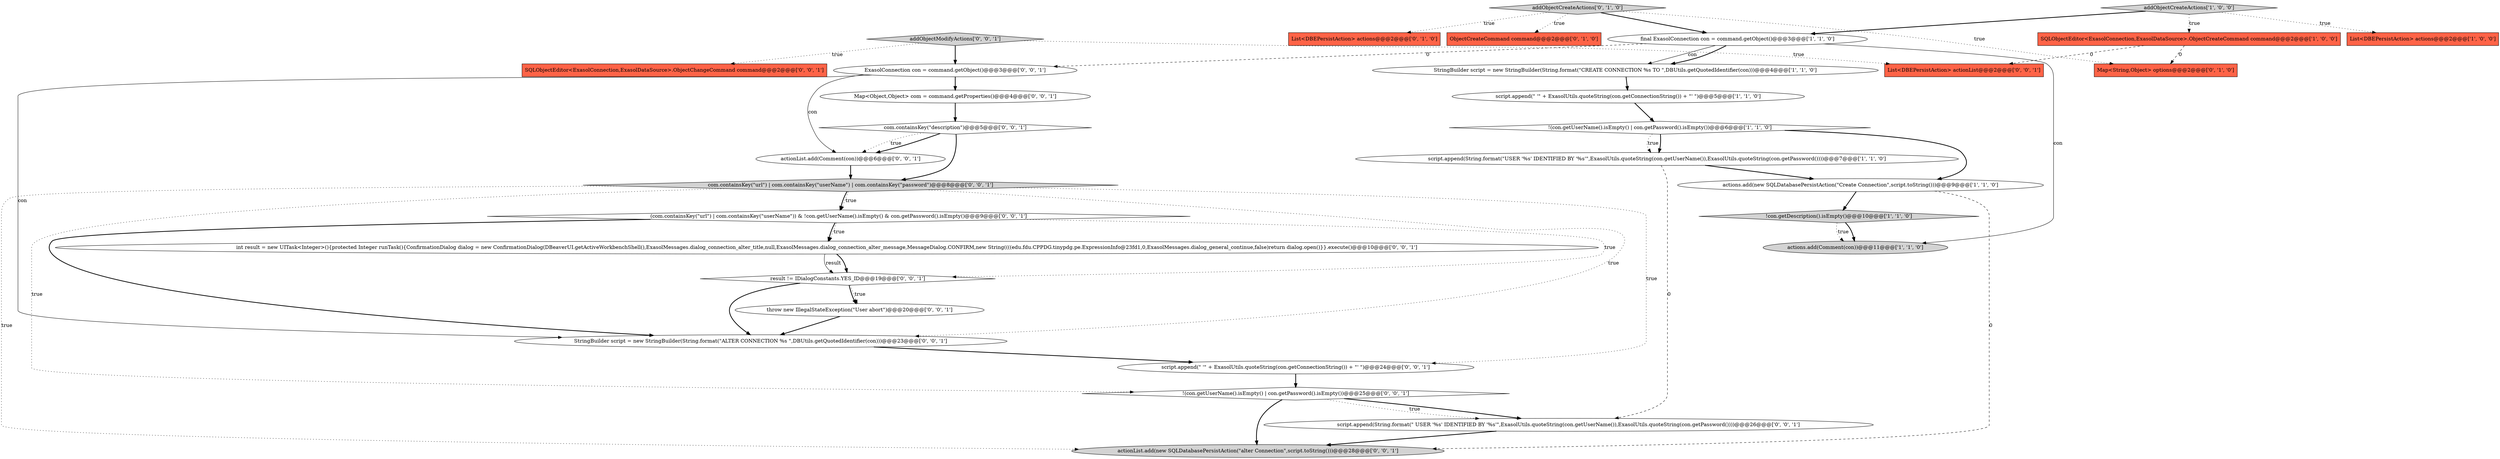 digraph {
15 [style = filled, label = "result != IDialogConstants.YES_ID@@@19@@@['0', '0', '1']", fillcolor = white, shape = diamond image = "AAA0AAABBB3BBB"];
23 [style = filled, label = "int result = new UITask<Integer>(){protected Integer runTask(){ConfirmationDialog dialog = new ConfirmationDialog(DBeaverUI.getActiveWorkbenchShell(),ExasolMessages.dialog_connection_alter_title,null,ExasolMessages.dialog_connection_alter_message,MessageDialog.CONFIRM,new String((((edu.fdu.CPPDG.tinypdg.pe.ExpressionInfo@23fd1,0,ExasolMessages.dialog_general_continue,false)return dialog.open()}}.execute()@@@10@@@['0', '0', '1']", fillcolor = white, shape = ellipse image = "AAA0AAABBB3BBB"];
12 [style = filled, label = "addObjectCreateActions['0', '1', '0']", fillcolor = lightgray, shape = diamond image = "AAA0AAABBB2BBB"];
11 [style = filled, label = "List<DBEPersistAction> actions@@@2@@@['0', '1', '0']", fillcolor = tomato, shape = box image = "AAA0AAABBB2BBB"];
30 [style = filled, label = "(com.containsKey(\"url\") | com.containsKey(\"userName\")) & !con.getUserName().isEmpty() & con.getPassword().isEmpty()@@@9@@@['0', '0', '1']", fillcolor = white, shape = diamond image = "AAA0AAABBB3BBB"];
6 [style = filled, label = "script.append(\" '\" + ExasolUtils.quoteString(con.getConnectionString()) + \"' \")@@@5@@@['1', '1', '0']", fillcolor = white, shape = ellipse image = "AAA0AAABBB1BBB"];
14 [style = filled, label = "Map<String,Object> options@@@2@@@['0', '1', '0']", fillcolor = tomato, shape = box image = "AAA1AAABBB2BBB"];
20 [style = filled, label = "List<DBEPersistAction> actionList@@@2@@@['0', '0', '1']", fillcolor = tomato, shape = box image = "AAA0AAABBB3BBB"];
27 [style = filled, label = "script.append(\" '\" + ExasolUtils.quoteString(con.getConnectionString()) + \"' \")@@@24@@@['0', '0', '1']", fillcolor = white, shape = ellipse image = "AAA0AAABBB3BBB"];
1 [style = filled, label = "script.append(String.format(\"USER '%s' IDENTIFIED BY '%s'\",ExasolUtils.quoteString(con.getUserName()),ExasolUtils.quoteString(con.getPassword())))@@@7@@@['1', '1', '0']", fillcolor = white, shape = ellipse image = "AAA0AAABBB1BBB"];
17 [style = filled, label = "addObjectModifyActions['0', '0', '1']", fillcolor = lightgray, shape = diamond image = "AAA0AAABBB3BBB"];
28 [style = filled, label = "com.containsKey(\"description\")@@@5@@@['0', '0', '1']", fillcolor = white, shape = diamond image = "AAA0AAABBB3BBB"];
13 [style = filled, label = "ObjectCreateCommand command@@@2@@@['0', '1', '0']", fillcolor = tomato, shape = box image = "AAA0AAABBB2BBB"];
9 [style = filled, label = "!con.getDescription().isEmpty()@@@10@@@['1', '1', '0']", fillcolor = lightgray, shape = diamond image = "AAA0AAABBB1BBB"];
31 [style = filled, label = "script.append(String.format(\" USER '%s' IDENTIFIED BY '%s'\",ExasolUtils.quoteString(con.getUserName()),ExasolUtils.quoteString(con.getPassword())))@@@26@@@['0', '0', '1']", fillcolor = white, shape = ellipse image = "AAA0AAABBB3BBB"];
19 [style = filled, label = "StringBuilder script = new StringBuilder(String.format(\"ALTER CONNECTION %s \",DBUtils.getQuotedIdentifier(con)))@@@23@@@['0', '0', '1']", fillcolor = white, shape = ellipse image = "AAA0AAABBB3BBB"];
29 [style = filled, label = "ExasolConnection con = command.getObject()@@@3@@@['0', '0', '1']", fillcolor = white, shape = ellipse image = "AAA0AAABBB3BBB"];
2 [style = filled, label = "actions.add(Comment(con))@@@11@@@['1', '1', '0']", fillcolor = lightgray, shape = ellipse image = "AAA0AAABBB1BBB"];
25 [style = filled, label = "Map<Object,Object> com = command.getProperties()@@@4@@@['0', '0', '1']", fillcolor = white, shape = ellipse image = "AAA0AAABBB3BBB"];
0 [style = filled, label = "List<DBEPersistAction> actions@@@2@@@['1', '0', '0']", fillcolor = tomato, shape = box image = "AAA0AAABBB1BBB"];
4 [style = filled, label = "final ExasolConnection con = command.getObject()@@@3@@@['1', '1', '0']", fillcolor = white, shape = ellipse image = "AAA0AAABBB1BBB"];
7 [style = filled, label = "!(con.getUserName().isEmpty() | con.getPassword().isEmpty())@@@6@@@['1', '1', '0']", fillcolor = white, shape = diamond image = "AAA0AAABBB1BBB"];
22 [style = filled, label = "!(con.getUserName().isEmpty() | con.getPassword().isEmpty())@@@25@@@['0', '0', '1']", fillcolor = white, shape = diamond image = "AAA0AAABBB3BBB"];
26 [style = filled, label = "com.containsKey(\"url\") | com.containsKey(\"userName\") | com.containsKey(\"password\")@@@8@@@['0', '0', '1']", fillcolor = lightgray, shape = diamond image = "AAA0AAABBB3BBB"];
21 [style = filled, label = "actionList.add(Comment(con))@@@6@@@['0', '0', '1']", fillcolor = white, shape = ellipse image = "AAA0AAABBB3BBB"];
16 [style = filled, label = "SQLObjectEditor<ExasolConnection,ExasolDataSource>.ObjectChangeCommand command@@@2@@@['0', '0', '1']", fillcolor = tomato, shape = box image = "AAA0AAABBB3BBB"];
10 [style = filled, label = "actions.add(new SQLDatabasePersistAction(\"Create Connection\",script.toString()))@@@9@@@['1', '1', '0']", fillcolor = white, shape = ellipse image = "AAA0AAABBB1BBB"];
3 [style = filled, label = "SQLObjectEditor<ExasolConnection,ExasolDataSource>.ObjectCreateCommand command@@@2@@@['1', '0', '0']", fillcolor = tomato, shape = box image = "AAA1AAABBB1BBB"];
8 [style = filled, label = "StringBuilder script = new StringBuilder(String.format(\"CREATE CONNECTION %s TO \",DBUtils.getQuotedIdentifier(con)))@@@4@@@['1', '1', '0']", fillcolor = white, shape = ellipse image = "AAA0AAABBB1BBB"];
5 [style = filled, label = "addObjectCreateActions['1', '0', '0']", fillcolor = lightgray, shape = diamond image = "AAA0AAABBB1BBB"];
24 [style = filled, label = "actionList.add(new SQLDatabasePersistAction(\"alter Connection\",script.toString()))@@@28@@@['0', '0', '1']", fillcolor = lightgray, shape = ellipse image = "AAA0AAABBB3BBB"];
18 [style = filled, label = "throw new IllegalStateException(\"User abort\")@@@20@@@['0', '0', '1']", fillcolor = white, shape = ellipse image = "AAA0AAABBB3BBB"];
17->20 [style = dotted, label="true"];
25->28 [style = bold, label=""];
7->1 [style = bold, label=""];
22->31 [style = dotted, label="true"];
7->10 [style = bold, label=""];
9->2 [style = bold, label=""];
28->21 [style = dotted, label="true"];
31->24 [style = bold, label=""];
26->27 [style = dotted, label="true"];
1->31 [style = dashed, label="0"];
15->18 [style = dotted, label="true"];
30->23 [style = bold, label=""];
23->15 [style = bold, label=""];
23->15 [style = solid, label="result"];
29->19 [style = solid, label="con"];
18->19 [style = bold, label=""];
22->31 [style = bold, label=""];
29->25 [style = bold, label=""];
28->26 [style = bold, label=""];
26->19 [style = dotted, label="true"];
8->6 [style = bold, label=""];
5->0 [style = dotted, label="true"];
26->22 [style = dotted, label="true"];
5->3 [style = dotted, label="true"];
15->19 [style = bold, label=""];
27->22 [style = bold, label=""];
15->18 [style = bold, label=""];
4->8 [style = solid, label="con"];
26->30 [style = bold, label=""];
12->11 [style = dotted, label="true"];
17->16 [style = dotted, label="true"];
30->19 [style = bold, label=""];
21->26 [style = bold, label=""];
12->14 [style = dotted, label="true"];
28->21 [style = bold, label=""];
12->13 [style = dotted, label="true"];
12->4 [style = bold, label=""];
26->30 [style = dotted, label="true"];
9->2 [style = dotted, label="true"];
19->27 [style = bold, label=""];
26->24 [style = dotted, label="true"];
5->4 [style = bold, label=""];
3->20 [style = dashed, label="0"];
29->21 [style = solid, label="con"];
30->23 [style = dotted, label="true"];
4->8 [style = bold, label=""];
10->9 [style = bold, label=""];
22->24 [style = bold, label=""];
4->29 [style = dashed, label="0"];
3->14 [style = dashed, label="0"];
6->7 [style = bold, label=""];
7->1 [style = dotted, label="true"];
17->29 [style = bold, label=""];
1->10 [style = bold, label=""];
30->15 [style = dotted, label="true"];
10->24 [style = dashed, label="0"];
4->2 [style = solid, label="con"];
}
